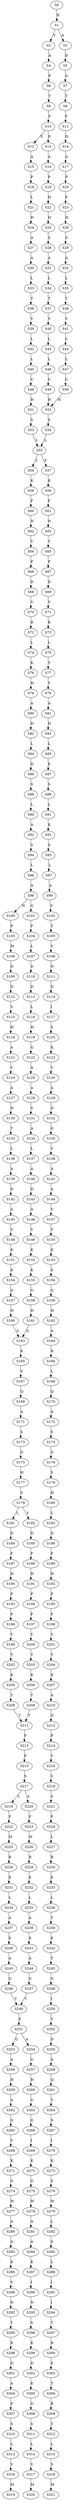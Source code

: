 strict digraph  {
	S0 -> S1 [ label = H ];
	S1 -> S2 [ label = V ];
	S1 -> S3 [ label = A ];
	S2 -> S4 [ label = A ];
	S3 -> S5 [ label = D ];
	S4 -> S6 [ label = P ];
	S5 -> S7 [ label = A ];
	S6 -> S8 [ label = T ];
	S7 -> S9 [ label = T ];
	S8 -> S10 [ label = F ];
	S9 -> S11 [ label = F ];
	S10 -> S12 [ label = E ];
	S10 -> S13 [ label = D ];
	S11 -> S14 [ label = D ];
	S12 -> S15 [ label = A ];
	S13 -> S16 [ label = A ];
	S14 -> S17 [ label = A ];
	S15 -> S18 [ label = P ];
	S16 -> S19 [ label = P ];
	S17 -> S20 [ label = P ];
	S18 -> S21 [ label = L ];
	S19 -> S22 [ label = H ];
	S20 -> S23 [ label = F ];
	S21 -> S24 [ label = H ];
	S22 -> S25 [ label = H ];
	S23 -> S26 [ label = H ];
	S24 -> S27 [ label = A ];
	S25 -> S28 [ label = S ];
	S26 -> S29 [ label = S ];
	S27 -> S30 [ label = A ];
	S28 -> S31 [ label = A ];
	S29 -> S32 [ label = A ];
	S30 -> S33 [ label = L ];
	S31 -> S34 [ label = L ];
	S32 -> S35 [ label = L ];
	S33 -> S36 [ label = T ];
	S34 -> S37 [ label = T ];
	S35 -> S38 [ label = T ];
	S36 -> S39 [ label = V ];
	S37 -> S40 [ label = V ];
	S38 -> S41 [ label = V ];
	S39 -> S42 [ label = L ];
	S40 -> S43 [ label = L ];
	S41 -> S44 [ label = L ];
	S42 -> S45 [ label = L ];
	S43 -> S46 [ label = L ];
	S44 -> S47 [ label = L ];
	S45 -> S48 [ label = C ];
	S46 -> S49 [ label = C ];
	S47 -> S50 [ label = C ];
	S48 -> S51 [ label = H ];
	S49 -> S52 [ label = H ];
	S50 -> S52 [ label = H ];
	S51 -> S53 [ label = S ];
	S52 -> S54 [ label = S ];
	S53 -> S55 [ label = L ];
	S54 -> S55 [ label = L ];
	S55 -> S56 [ label = L ];
	S55 -> S57 [ label = F ];
	S56 -> S58 [ label = K ];
	S57 -> S59 [ label = K ];
	S58 -> S60 [ label = F ];
	S59 -> S61 [ label = F ];
	S60 -> S62 [ label = N ];
	S61 -> S63 [ label = N ];
	S62 -> S64 [ label = V ];
	S63 -> S65 [ label = V ];
	S64 -> S66 [ label = P ];
	S65 -> S67 [ label = P ];
	S66 -> S68 [ label = D ];
	S67 -> S69 [ label = D ];
	S68 -> S70 [ label = V ];
	S69 -> S71 [ label = V ];
	S70 -> S72 [ label = R ];
	S71 -> S73 [ label = R ];
	S72 -> S74 [ label = L ];
	S73 -> S75 [ label = L ];
	S74 -> S76 [ label = K ];
	S75 -> S77 [ label = V ];
	S76 -> S78 [ label = H ];
	S77 -> S79 [ label = Y ];
	S78 -> S80 [ label = A ];
	S79 -> S81 [ label = A ];
	S80 -> S82 [ label = H ];
	S81 -> S83 [ label = H ];
	S82 -> S84 [ label = L ];
	S83 -> S85 [ label = L ];
	S84 -> S86 [ label = D ];
	S85 -> S87 [ label = E ];
	S86 -> S88 [ label = S ];
	S87 -> S89 [ label = S ];
	S88 -> S90 [ label = L ];
	S89 -> S91 [ label = L ];
	S90 -> S92 [ label = A ];
	S91 -> S93 [ label = K ];
	S92 -> S94 [ label = S ];
	S93 -> S95 [ label = S ];
	S94 -> S96 [ label = L ];
	S95 -> S97 [ label = L ];
	S96 -> S98 [ label = A ];
	S97 -> S99 [ label = A ];
	S98 -> S100 [ label = N ];
	S98 -> S101 [ label = G ];
	S99 -> S102 [ label = S ];
	S100 -> S103 [ label = P ];
	S101 -> S104 [ label = P ];
	S102 -> S105 [ label = T ];
	S103 -> S106 [ label = M ];
	S104 -> S107 [ label = L ];
	S105 -> S108 [ label = V ];
	S106 -> S109 [ label = D ];
	S107 -> S110 [ label = D ];
	S108 -> S111 [ label = N ];
	S109 -> S112 [ label = D ];
	S110 -> S113 [ label = D ];
	S111 -> S114 [ label = D ];
	S112 -> S115 [ label = V ];
	S113 -> S116 [ label = L ];
	S114 -> S117 [ label = I ];
	S115 -> S118 [ label = H ];
	S116 -> S119 [ label = H ];
	S117 -> S120 [ label = S ];
	S118 -> S121 [ label = A ];
	S119 -> S122 [ label = G ];
	S120 -> S123 [ label = K ];
	S121 -> S124 [ label = V ];
	S122 -> S125 [ label = A ];
	S123 -> S126 [ label = V ];
	S124 -> S127 [ label = A ];
	S125 -> S128 [ label = A ];
	S126 -> S129 [ label = A ];
	S127 -> S130 [ label = N ];
	S128 -> S131 [ label = S ];
	S129 -> S132 [ label = D ];
	S130 -> S133 [ label = T ];
	S131 -> S134 [ label = A ];
	S132 -> S135 [ label = G ];
	S133 -> S136 [ label = L ];
	S134 -> S137 [ label = L ];
	S135 -> S138 [ label = V ];
	S136 -> S139 [ label = A ];
	S137 -> S140 [ label = A ];
	S138 -> S141 [ label = A ];
	S139 -> S142 [ label = D ];
	S140 -> S143 [ label = D ];
	S141 -> S144 [ label = A ];
	S142 -> S145 [ label = A ];
	S143 -> S146 [ label = A ];
	S144 -> S147 [ label = V ];
	S145 -> S148 [ label = V ];
	S146 -> S149 [ label = V ];
	S147 -> S150 [ label = V ];
	S148 -> S151 [ label = K ];
	S149 -> S152 [ label = K ];
	S150 -> S153 [ label = K ];
	S151 -> S154 [ label = K ];
	S152 -> S155 [ label = K ];
	S153 -> S156 [ label = S ];
	S154 -> S157 [ label = G ];
	S155 -> S158 [ label = G ];
	S156 -> S159 [ label = G ];
	S157 -> S160 [ label = H ];
	S158 -> S161 [ label = H ];
	S159 -> S162 [ label = H ];
	S160 -> S163 [ label = G ];
	S161 -> S163 [ label = G ];
	S162 -> S164 [ label = A ];
	S163 -> S165 [ label = K ];
	S164 -> S166 [ label = R ];
	S165 -> S167 [ label = V ];
	S166 -> S168 [ label = L ];
	S167 -> S169 [ label = Q ];
	S168 -> S170 [ label = Q ];
	S169 -> S171 [ label = A ];
	S170 -> S172 [ label = A ];
	S171 -> S173 [ label = S ];
	S172 -> S174 [ label = S ];
	S173 -> S175 [ label = G ];
	S174 -> S176 [ label = G ];
	S175 -> S177 [ label = H ];
	S176 -> S178 [ label = S ];
	S177 -> S179 [ label = S ];
	S178 -> S180 [ label = H ];
	S179 -> S181 [ label = L ];
	S179 -> S182 [ label = V ];
	S180 -> S183 [ label = L ];
	S181 -> S184 [ label = D ];
	S182 -> S185 [ label = D ];
	S183 -> S186 [ label = D ];
	S184 -> S187 [ label = F ];
	S185 -> S188 [ label = F ];
	S186 -> S189 [ label = F ];
	S187 -> S190 [ label = H ];
	S188 -> S191 [ label = H ];
	S189 -> S192 [ label = H ];
	S190 -> S193 [ label = P ];
	S191 -> S194 [ label = P ];
	S192 -> S195 [ label = P ];
	S193 -> S196 [ label = F ];
	S194 -> S197 [ label = F ];
	S195 -> S198 [ label = F ];
	S196 -> S199 [ label = Y ];
	S197 -> S200 [ label = Y ];
	S198 -> S201 [ label = Y ];
	S199 -> S202 [ label = T ];
	S200 -> S203 [ label = T ];
	S201 -> S204 [ label = T ];
	S202 -> S205 [ label = K ];
	S203 -> S206 [ label = K ];
	S204 -> S207 [ label = K ];
	S205 -> S208 [ label = T ];
	S206 -> S209 [ label = T ];
	S207 -> S210 [ label = A ];
	S208 -> S211 [ label = T ];
	S209 -> S211 [ label = T ];
	S210 -> S212 [ label = Q ];
	S211 -> S213 [ label = P ];
	S212 -> S214 [ label = P ];
	S213 -> S215 [ label = F ];
	S214 -> S216 [ label = Y ];
	S215 -> S217 [ label = S ];
	S216 -> S218 [ label = C ];
	S217 -> S219 [ label = L ];
	S217 -> S220 [ label = A ];
	S218 -> S221 [ label = S ];
	S219 -> S222 [ label = F ];
	S220 -> S223 [ label = F ];
	S221 -> S224 [ label = F ];
	S222 -> S225 [ label = M ];
	S223 -> S226 [ label = M ];
	S224 -> S227 [ label = L ];
	S225 -> S228 [ label = R ];
	S226 -> S229 [ label = R ];
	S227 -> S230 [ label = R ];
	S228 -> S231 [ label = E ];
	S229 -> S232 [ label = E ];
	S230 -> S233 [ label = E ];
	S231 -> S234 [ label = L ];
	S232 -> S235 [ label = L ];
	S233 -> S236 [ label = L ];
	S234 -> S237 [ label = A ];
	S235 -> S238 [ label = A ];
	S236 -> S239 [ label = T ];
	S237 -> S240 [ label = E ];
	S238 -> S241 [ label = E ];
	S239 -> S242 [ label = E ];
	S240 -> S243 [ label = A ];
	S241 -> S244 [ label = A ];
	S242 -> S245 [ label = T ];
	S243 -> S246 [ label = G ];
	S244 -> S247 [ label = G ];
	S245 -> S248 [ label = G ];
	S246 -> S249 [ label = Y ];
	S247 -> S249 [ label = Y ];
	S248 -> S250 [ label = I ];
	S249 -> S251 [ label = E ];
	S250 -> S252 [ label = V ];
	S251 -> S253 [ label = G ];
	S251 -> S254 [ label = A ];
	S252 -> S255 [ label = D ];
	S253 -> S256 [ label = A ];
	S254 -> S257 [ label = G ];
	S255 -> S258 [ label = A ];
	S256 -> S259 [ label = H ];
	S257 -> S260 [ label = H ];
	S258 -> S261 [ label = Q ];
	S259 -> S262 [ label = A ];
	S260 -> S263 [ label = G ];
	S261 -> S264 [ label = T ];
	S262 -> S265 [ label = G ];
	S263 -> S266 [ label = G ];
	S264 -> S267 [ label = S ];
	S265 -> S268 [ label = V ];
	S266 -> S269 [ label = I ];
	S267 -> S270 [ label = I ];
	S268 -> S271 [ label = K ];
	S269 -> S272 [ label = K ];
	S270 -> S273 [ label = K ];
	S271 -> S274 [ label = G ];
	S272 -> S275 [ label = G ];
	S273 -> S276 [ label = S ];
	S274 -> S277 [ label = W ];
	S275 -> S278 [ label = W ];
	S276 -> S279 [ label = W ];
	S277 -> S280 [ label = A ];
	S278 -> S281 [ label = A ];
	S279 -> S282 [ label = L ];
	S280 -> S283 [ label = A ];
	S281 -> S284 [ label = A ];
	S282 -> S285 [ label = S ];
	S283 -> S286 [ label = K ];
	S284 -> S287 [ label = K ];
	S285 -> S288 [ label = L ];
	S286 -> S289 [ label = V ];
	S287 -> S290 [ label = I ];
	S288 -> S291 [ label = I ];
	S289 -> S292 [ label = N ];
	S290 -> S293 [ label = N ];
	S291 -> S294 [ label = I ];
	S292 -> S295 [ label = T ];
	S293 -> S296 [ label = S ];
	S294 -> S297 [ label = T ];
	S295 -> S298 [ label = K ];
	S296 -> S299 [ label = K ];
	S297 -> S300 [ label = R ];
	S298 -> S301 [ label = D ];
	S299 -> S302 [ label = D ];
	S300 -> S303 [ label = E ];
	S301 -> S304 [ label = A ];
	S302 -> S305 [ label = E ];
	S303 -> S306 [ label = T ];
	S304 -> S307 [ label = P ];
	S305 -> S308 [ label = G ];
	S306 -> S309 [ label = R ];
	S307 -> S310 [ label = S ];
	S308 -> S311 [ label = S ];
	S309 -> S312 [ label = T ];
	S310 -> S313 [ label = L ];
	S311 -> S314 [ label = L ];
	S312 -> S315 [ label = L ];
	S313 -> S316 [ label = V ];
	S314 -> S317 [ label = V ];
	S315 -> S318 [ label = S ];
	S316 -> S319 [ label = M ];
	S317 -> S320 [ label = M ];
	S318 -> S321 [ label = M ];
}
